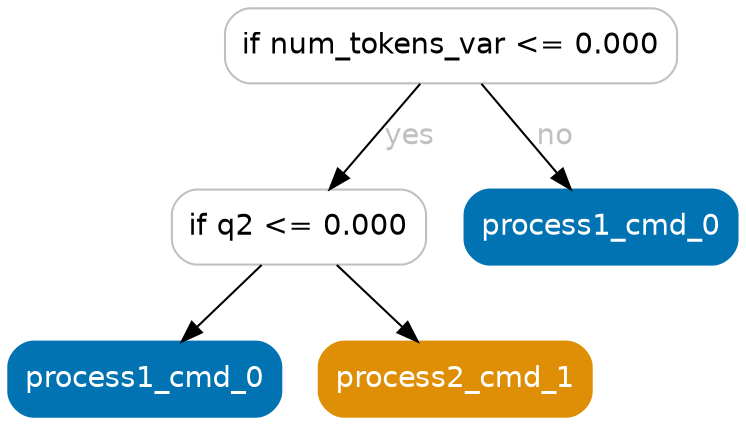 digraph Tree {
	graph [bb="0,0,350,196"];
	node [color=gray,
		fillcolor=white,
		fontname=helvetica,
		label="\N",
		shape=box,
		style="filled, rounded"
	];
	edge [fontname=helvetica];
	0	[height=0.5,
		label="if num_tokens_var <= 0.000",
		pos="212.5,178",
		width=3.0139];
	1	[height=0.5,
		label="if q2 <= 0.000",
		pos="139.5,91",
		width=1.6944];
	0 -> 1	[fontcolor=gray,
		label=yes,
		lp="193,134.5",
		pos="e,154.25,109.18 197.73,159.8 187.14,147.47 172.72,130.68 160.88,116.89"];
	4	[color="#0173b2",
		fillcolor="#0173b2",
		fontcolor=white,
		height=0.5,
		label=process1_cmd_0,
		pos="284.5,91",
		width=1.8194];
	0 -> 4	[fontcolor=gray,
		label=no,
		lp="262.5,134.5",
		pos="e,269.95,109.18 227.07,159.8 237.51,147.47 251.74,130.68 263.42,116.89"];
	2	[color="#0173b2",
		fillcolor="#0173b2",
		fontcolor=white,
		height=0.5,
		label=process1_cmd_0,
		pos="65.5,18",
		width=1.8194];
	1 -> 2	[fontcolor=gray,
		pos="e,83.248,36.029 121.59,72.813 112.32,63.917 100.84,52.909 90.693,43.172"];
	3	[color="#de8f05",
		fillcolor="#de8f05",
		fontcolor=white,
		height=0.5,
		label=process2_cmd_1,
		pos="214.5,18",
		width=1.8194];
	1 -> 3	[fontcolor=gray,
		pos="e,196.51,36.029 157.66,72.813 167.05,63.917 178.68,52.909 188.97,43.172"];
}
